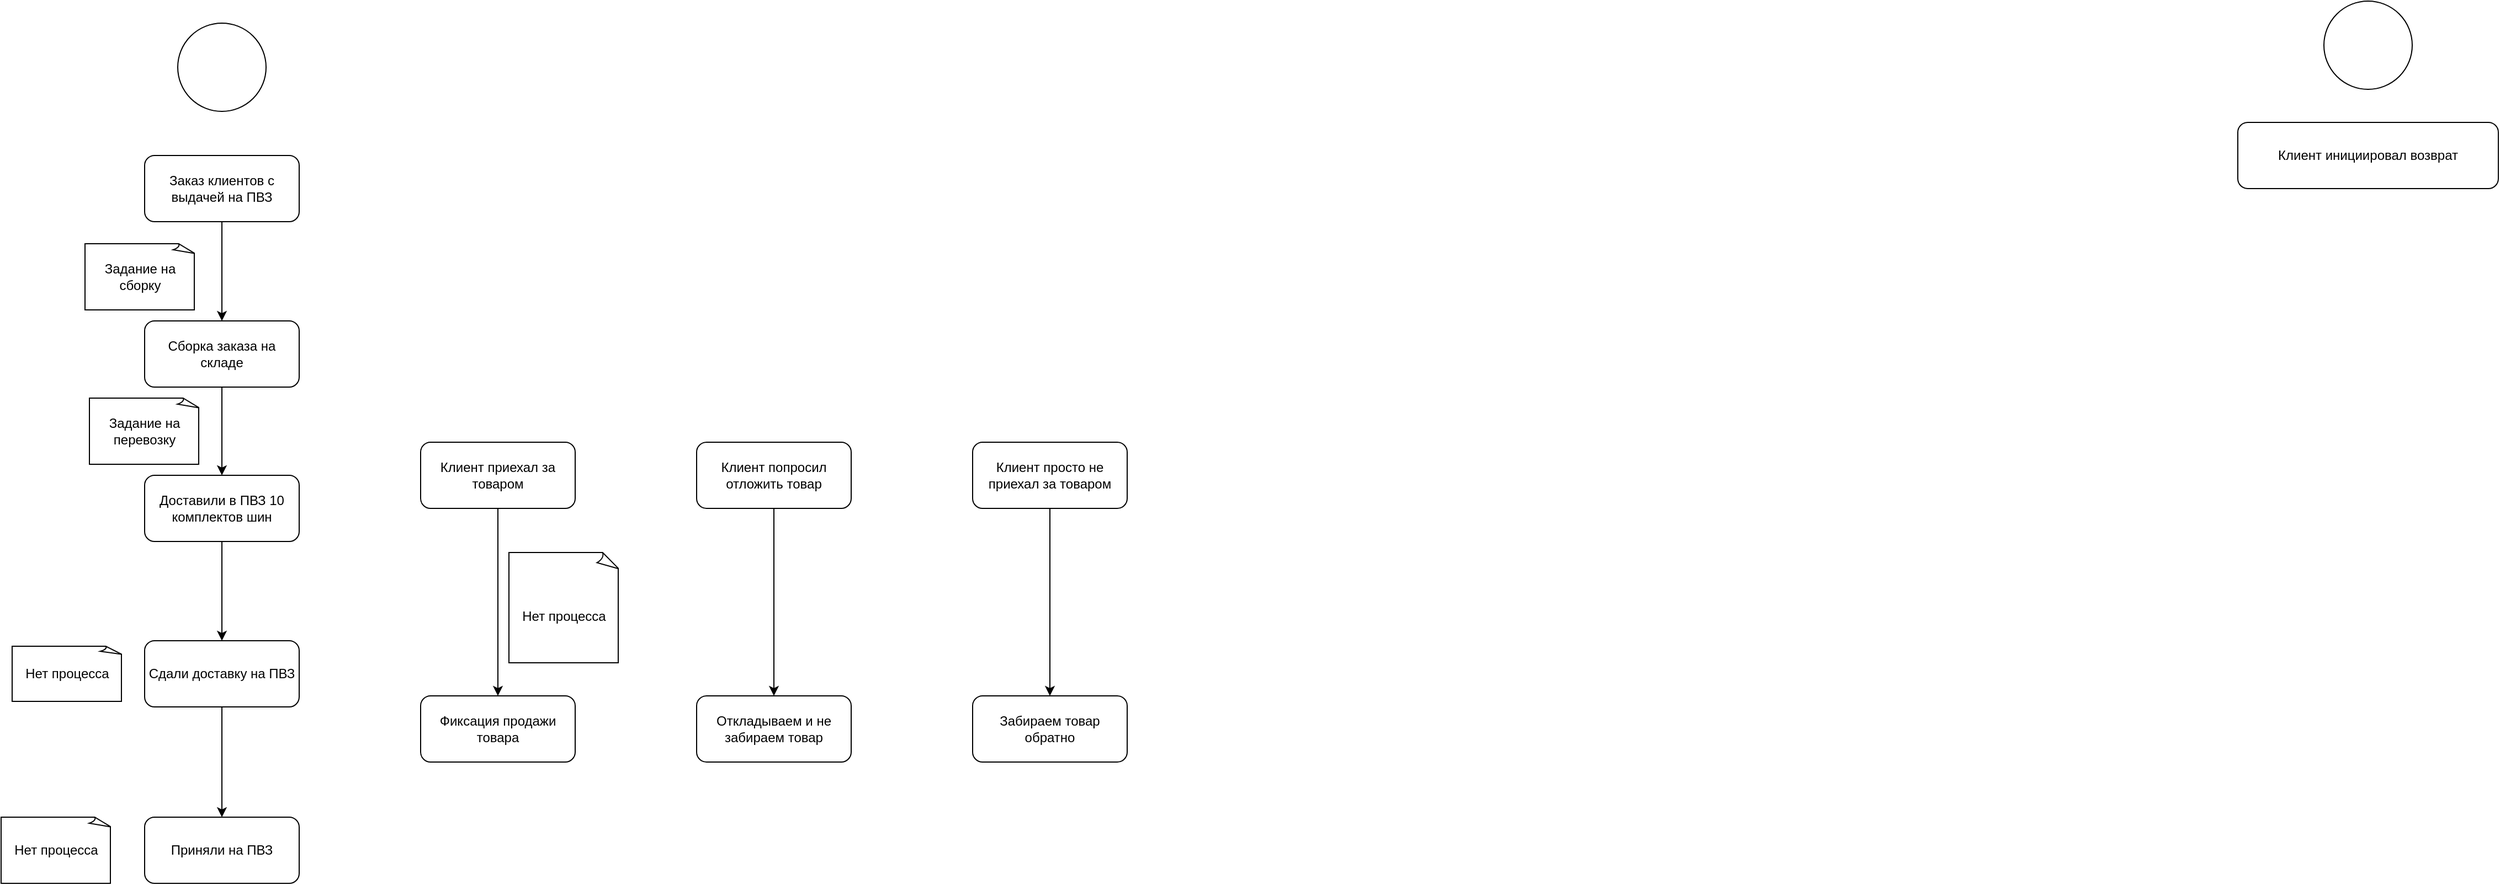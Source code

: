 <mxfile version="24.9.2">
  <diagram name="Page-1" id="zJpCnDcPNRlQ80Xu1xCc">
    <mxGraphModel dx="3915" dy="830" grid="1" gridSize="10" guides="1" tooltips="1" connect="1" arrows="1" fold="1" page="1" pageScale="1" pageWidth="827" pageHeight="1169" math="0" shadow="0">
      <root>
        <mxCell id="0" />
        <mxCell id="1" parent="0" />
        <mxCell id="cEOoGB9jimii8mQ0SRFu-1" value="" style="ellipse;whiteSpace=wrap;html=1;aspect=fixed;" vertex="1" parent="1">
          <mxGeometry x="374" y="20" width="80" height="80" as="geometry" />
        </mxCell>
        <mxCell id="cEOoGB9jimii8mQ0SRFu-2" value="Клиент инициировал возврат" style="rounded=1;whiteSpace=wrap;html=1;" vertex="1" parent="1">
          <mxGeometry x="296" y="130" width="236" height="60" as="geometry" />
        </mxCell>
        <mxCell id="cEOoGB9jimii8mQ0SRFu-3" value="" style="ellipse;whiteSpace=wrap;html=1;aspect=fixed;" vertex="1" parent="1">
          <mxGeometry x="-1570" y="40" width="80" height="80" as="geometry" />
        </mxCell>
        <mxCell id="cEOoGB9jimii8mQ0SRFu-17" value="" style="edgeStyle=orthogonalEdgeStyle;rounded=0;orthogonalLoop=1;jettySize=auto;html=1;" edge="1" parent="1" source="cEOoGB9jimii8mQ0SRFu-4" target="cEOoGB9jimii8mQ0SRFu-15">
          <mxGeometry relative="1" as="geometry" />
        </mxCell>
        <mxCell id="cEOoGB9jimii8mQ0SRFu-4" value="Доставили в ПВЗ 10 комплектов шин" style="rounded=1;whiteSpace=wrap;html=1;" vertex="1" parent="1">
          <mxGeometry x="-1600" y="450" width="140" height="60" as="geometry" />
        </mxCell>
        <mxCell id="cEOoGB9jimii8mQ0SRFu-9" value="" style="edgeStyle=orthogonalEdgeStyle;rounded=0;orthogonalLoop=1;jettySize=auto;html=1;" edge="1" parent="1" source="cEOoGB9jimii8mQ0SRFu-5" target="cEOoGB9jimii8mQ0SRFu-8">
          <mxGeometry relative="1" as="geometry" />
        </mxCell>
        <mxCell id="cEOoGB9jimii8mQ0SRFu-5" value="Заказ клиентов с выдачей на ПВЗ" style="rounded=1;whiteSpace=wrap;html=1;" vertex="1" parent="1">
          <mxGeometry x="-1600" y="160" width="140" height="60" as="geometry" />
        </mxCell>
        <mxCell id="cEOoGB9jimii8mQ0SRFu-11" value="" style="edgeStyle=orthogonalEdgeStyle;rounded=0;orthogonalLoop=1;jettySize=auto;html=1;" edge="1" parent="1" source="cEOoGB9jimii8mQ0SRFu-8" target="cEOoGB9jimii8mQ0SRFu-4">
          <mxGeometry relative="1" as="geometry">
            <Array as="points">
              <mxPoint x="-1530" y="390" />
              <mxPoint x="-1530" y="390" />
            </Array>
          </mxGeometry>
        </mxCell>
        <mxCell id="cEOoGB9jimii8mQ0SRFu-8" value="Сборка заказа на складе" style="rounded=1;whiteSpace=wrap;html=1;" vertex="1" parent="1">
          <mxGeometry x="-1600" y="310" width="140" height="60" as="geometry" />
        </mxCell>
        <mxCell id="cEOoGB9jimii8mQ0SRFu-12" value="Приняли на ПВЗ" style="rounded=1;whiteSpace=wrap;html=1;" vertex="1" parent="1">
          <mxGeometry x="-1600" y="760" width="140" height="60" as="geometry" />
        </mxCell>
        <mxCell id="cEOoGB9jimii8mQ0SRFu-14" value="Нет процесса" style="whiteSpace=wrap;html=1;shape=mxgraph.basic.document" vertex="1" parent="1">
          <mxGeometry x="-1730" y="760" width="100" height="60" as="geometry" />
        </mxCell>
        <mxCell id="cEOoGB9jimii8mQ0SRFu-18" value="" style="edgeStyle=orthogonalEdgeStyle;rounded=0;orthogonalLoop=1;jettySize=auto;html=1;" edge="1" parent="1" source="cEOoGB9jimii8mQ0SRFu-15" target="cEOoGB9jimii8mQ0SRFu-12">
          <mxGeometry relative="1" as="geometry" />
        </mxCell>
        <mxCell id="cEOoGB9jimii8mQ0SRFu-15" value="Сдали доставку на ПВЗ" style="rounded=1;whiteSpace=wrap;html=1;" vertex="1" parent="1">
          <mxGeometry x="-1600" y="600" width="140" height="60" as="geometry" />
        </mxCell>
        <mxCell id="cEOoGB9jimii8mQ0SRFu-16" value="Нет процесса" style="whiteSpace=wrap;html=1;shape=mxgraph.basic.document" vertex="1" parent="1">
          <mxGeometry x="-1720" y="605" width="100" height="50" as="geometry" />
        </mxCell>
        <mxCell id="cEOoGB9jimii8mQ0SRFu-19" value="Фиксация продажи товара" style="rounded=1;whiteSpace=wrap;html=1;" vertex="1" parent="1">
          <mxGeometry x="-1350" y="650" width="140" height="60" as="geometry" />
        </mxCell>
        <mxCell id="cEOoGB9jimii8mQ0SRFu-22" value="&lt;div&gt;&lt;br&gt;&lt;/div&gt;Нет процесса" style="whiteSpace=wrap;html=1;shape=mxgraph.basic.document" vertex="1" parent="1">
          <mxGeometry x="-1270" y="520" width="100" height="100" as="geometry" />
        </mxCell>
        <mxCell id="cEOoGB9jimii8mQ0SRFu-25" style="edgeStyle=orthogonalEdgeStyle;rounded=0;orthogonalLoop=1;jettySize=auto;html=1;" edge="1" parent="1" source="cEOoGB9jimii8mQ0SRFu-24" target="cEOoGB9jimii8mQ0SRFu-19">
          <mxGeometry relative="1" as="geometry" />
        </mxCell>
        <mxCell id="cEOoGB9jimii8mQ0SRFu-24" value="Клиент приехал за товаром" style="rounded=1;whiteSpace=wrap;html=1;" vertex="1" parent="1">
          <mxGeometry x="-1350" y="420" width="140" height="60" as="geometry" />
        </mxCell>
        <mxCell id="cEOoGB9jimii8mQ0SRFu-31" style="edgeStyle=orthogonalEdgeStyle;rounded=0;orthogonalLoop=1;jettySize=auto;html=1;" edge="1" parent="1" source="cEOoGB9jimii8mQ0SRFu-26" target="cEOoGB9jimii8mQ0SRFu-29">
          <mxGeometry relative="1" as="geometry" />
        </mxCell>
        <mxCell id="cEOoGB9jimii8mQ0SRFu-26" value="Клиент попросил отложить товар" style="rounded=1;whiteSpace=wrap;html=1;" vertex="1" parent="1">
          <mxGeometry x="-1100" y="420" width="140" height="60" as="geometry" />
        </mxCell>
        <mxCell id="cEOoGB9jimii8mQ0SRFu-30" style="edgeStyle=orthogonalEdgeStyle;rounded=0;orthogonalLoop=1;jettySize=auto;html=1;entryX=0.5;entryY=0;entryDx=0;entryDy=0;" edge="1" parent="1" source="cEOoGB9jimii8mQ0SRFu-27" target="cEOoGB9jimii8mQ0SRFu-28">
          <mxGeometry relative="1" as="geometry" />
        </mxCell>
        <mxCell id="cEOoGB9jimii8mQ0SRFu-27" value="Клиент просто не приехал за товаром" style="rounded=1;whiteSpace=wrap;html=1;" vertex="1" parent="1">
          <mxGeometry x="-850" y="420" width="140" height="60" as="geometry" />
        </mxCell>
        <mxCell id="cEOoGB9jimii8mQ0SRFu-28" value="Забираем товар обратно" style="rounded=1;whiteSpace=wrap;html=1;" vertex="1" parent="1">
          <mxGeometry x="-850" y="650" width="140" height="60" as="geometry" />
        </mxCell>
        <mxCell id="cEOoGB9jimii8mQ0SRFu-29" value="Откладываем и не забираем товар" style="rounded=1;whiteSpace=wrap;html=1;" vertex="1" parent="1">
          <mxGeometry x="-1100" y="650" width="140" height="60" as="geometry" />
        </mxCell>
        <mxCell id="cEOoGB9jimii8mQ0SRFu-32" value="Задание на сборку" style="whiteSpace=wrap;html=1;shape=mxgraph.basic.document" vertex="1" parent="1">
          <mxGeometry x="-1654" y="240" width="100" height="60" as="geometry" />
        </mxCell>
        <mxCell id="cEOoGB9jimii8mQ0SRFu-33" value="Задание на перевозку" style="whiteSpace=wrap;html=1;shape=mxgraph.basic.document" vertex="1" parent="1">
          <mxGeometry x="-1650" y="380" width="100" height="60" as="geometry" />
        </mxCell>
      </root>
    </mxGraphModel>
  </diagram>
</mxfile>
